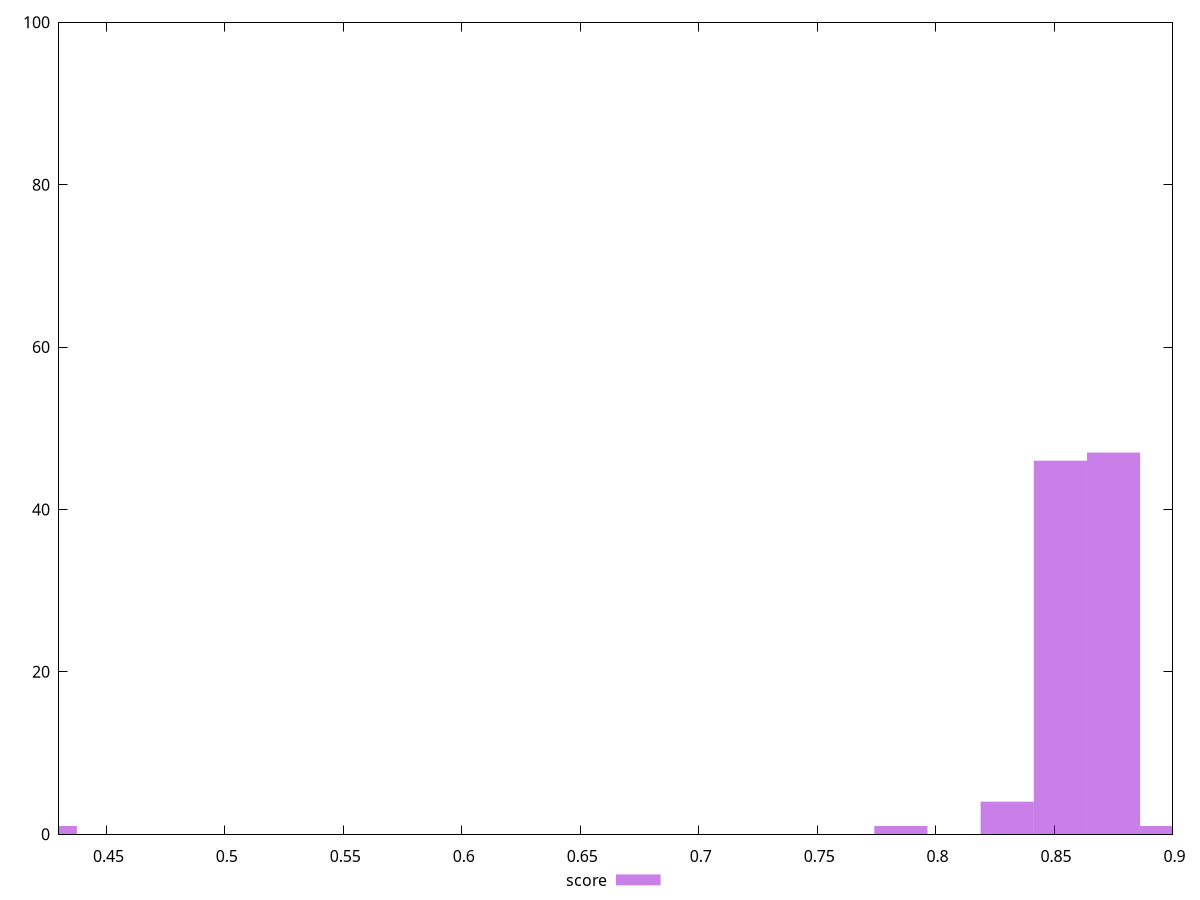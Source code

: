 reset

$score <<EOF
0.42633483652773946 1
0.8526696730554789 46
0.875108348662202 47
0.8302309974487557 4
0.7853536462353095 1
0.8975470242689252 1
EOF

set key outside below
set boxwidth 0.02243867560672313
set xrange [0.43:0.9]
set yrange [0:100]
set trange [0:100]
set style fill transparent solid 0.5 noborder
set terminal svg size 640, 490 enhanced background rgb 'white'
set output "report_00009_2021-02-08T22-37-41.559Z/first-contentful-paint/samples/pages+cached/score/histogram.svg"

plot $score title "score" with boxes

reset

